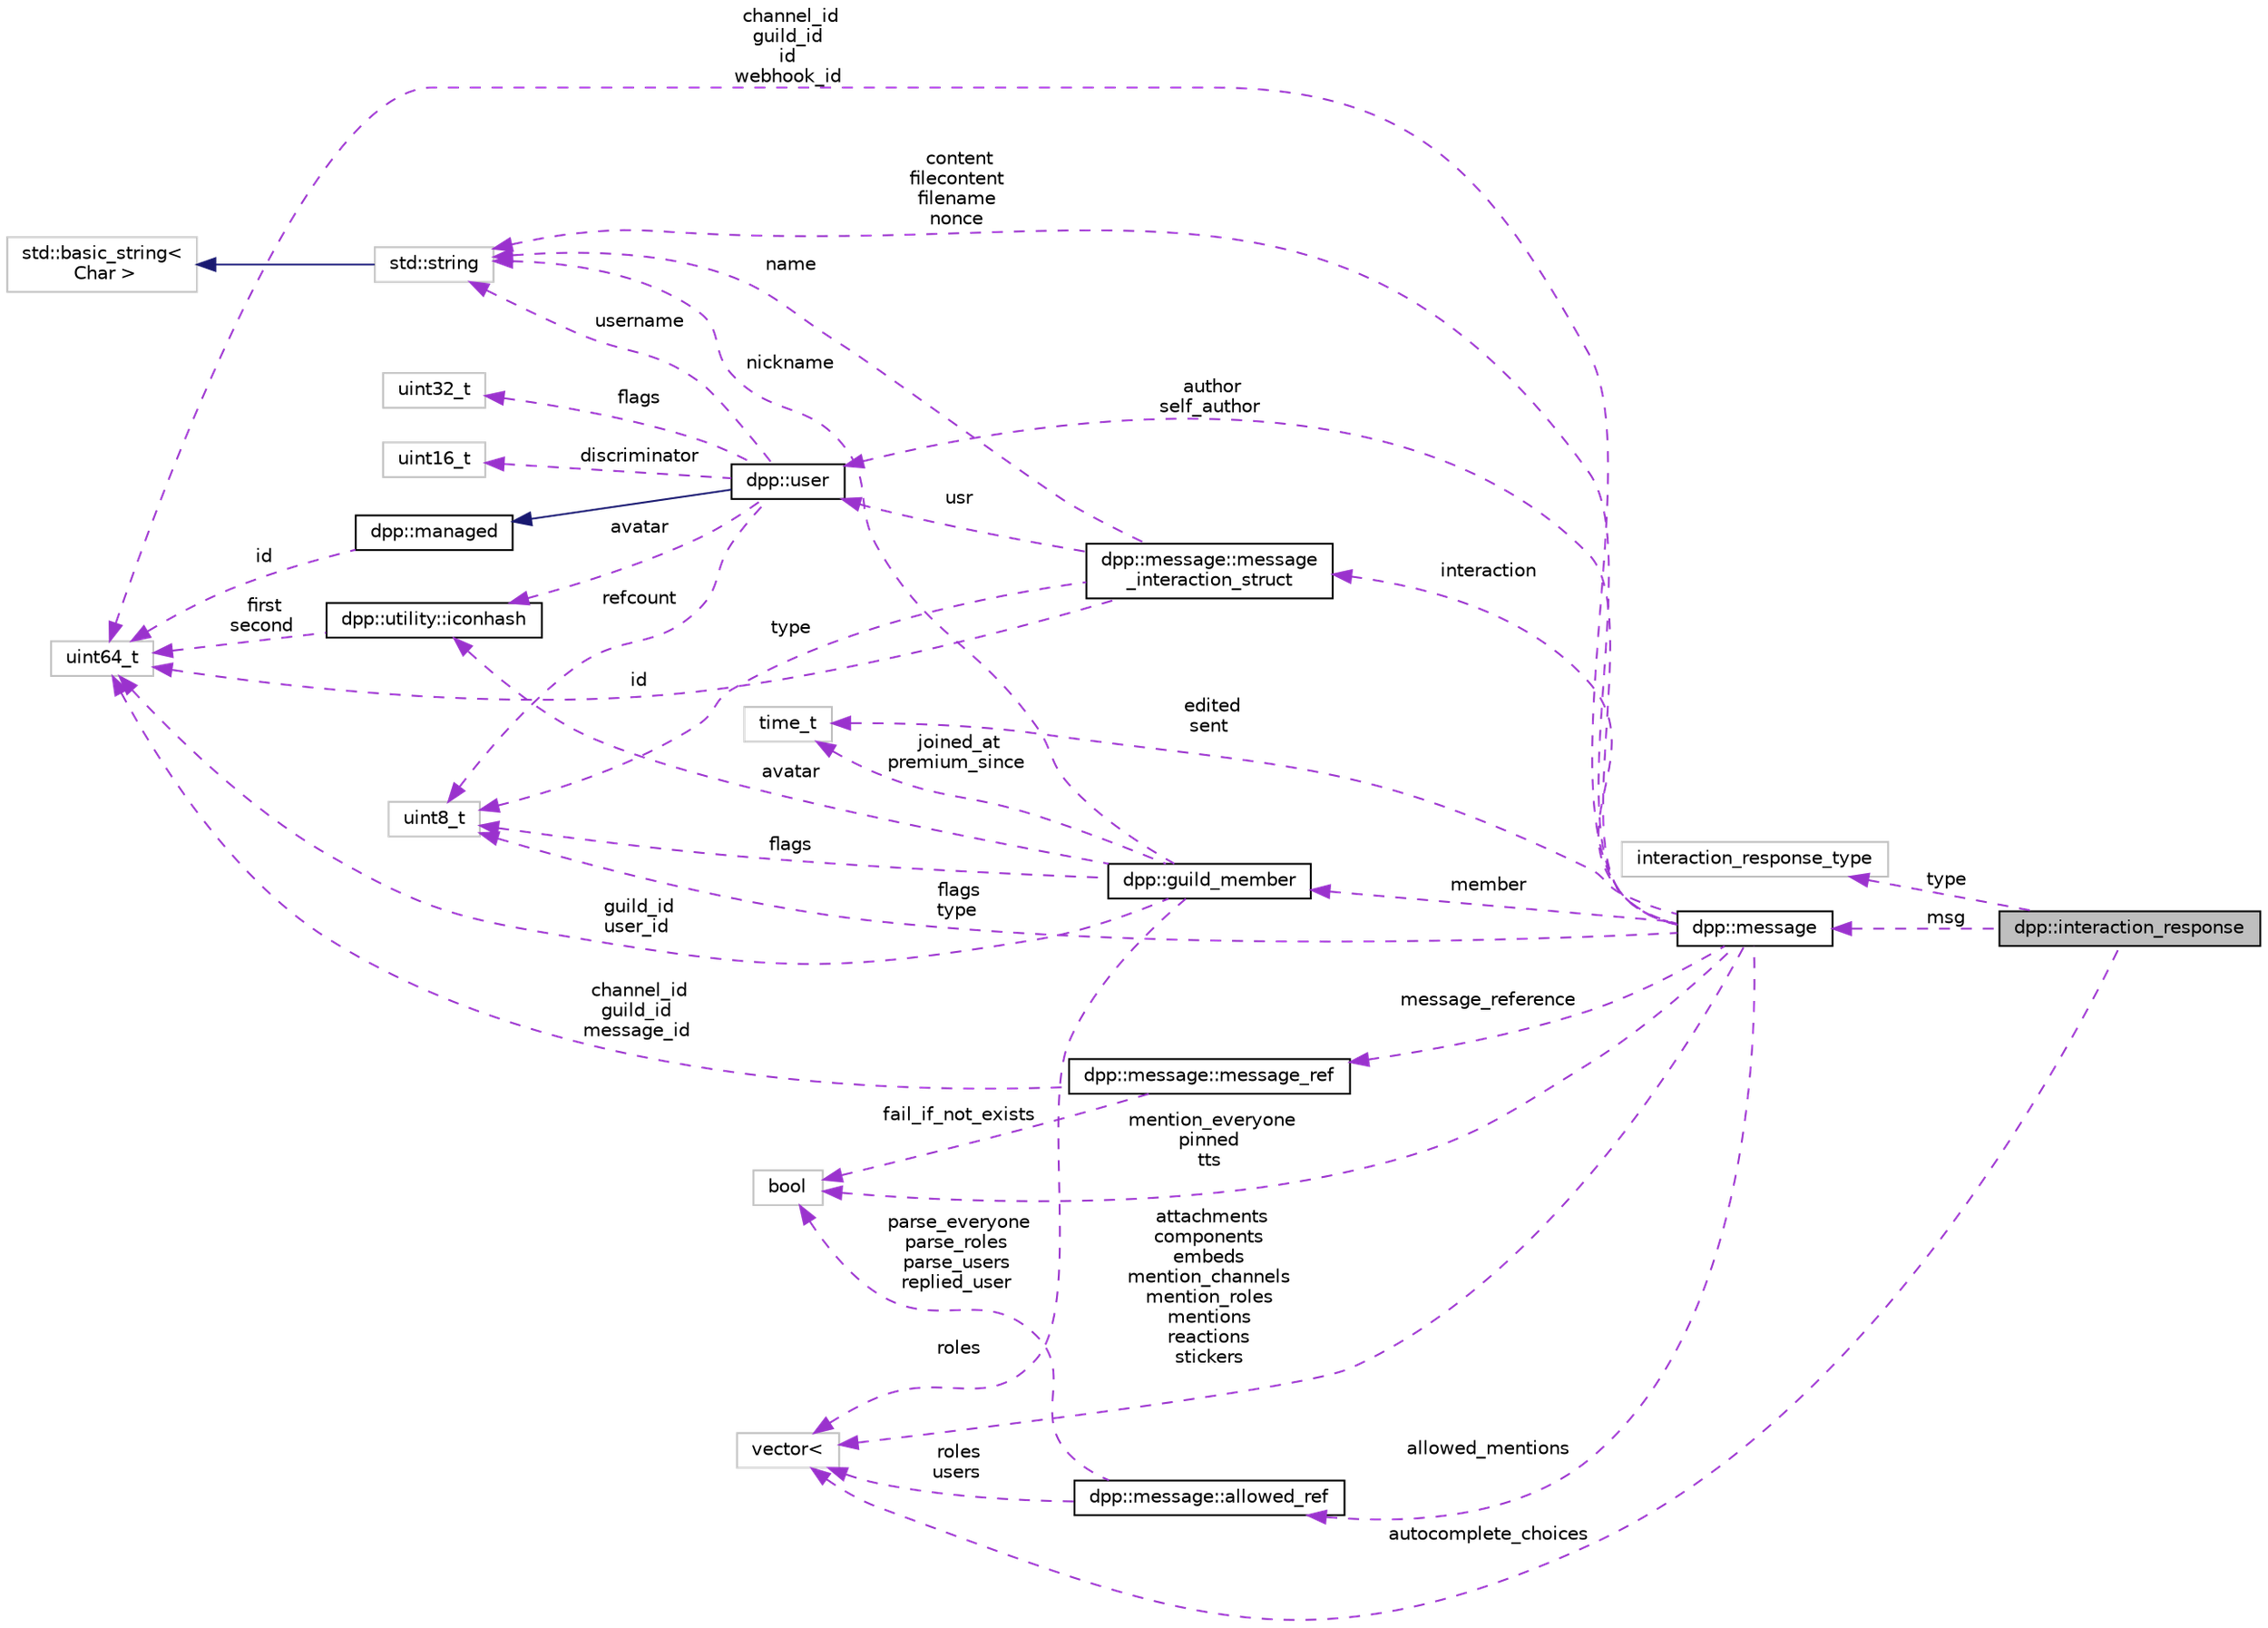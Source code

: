 digraph "dpp::interaction_response"
{
 // INTERACTIVE_SVG=YES
 // LATEX_PDF_SIZE
  bgcolor="transparent";
  edge [fontname="Helvetica",fontsize="10",labelfontname="Helvetica",labelfontsize="10"];
  node [fontname="Helvetica",fontsize="10",shape=record];
  rankdir="LR";
  Node1 [label="dpp::interaction_response",height=0.2,width=0.4,color="black", fillcolor="grey75", style="filled", fontcolor="black",tooltip="A response to an interaction, used to reply to a command and initiate a message, which can be hidden ..."];
  Node2 -> Node1 [dir="back",color="darkorchid3",fontsize="10",style="dashed",label=" type" ,fontname="Helvetica"];
  Node2 [label="interaction_response_type",height=0.2,width=0.4,color="grey75",tooltip=" "];
  Node3 -> Node1 [dir="back",color="darkorchid3",fontsize="10",style="dashed",label=" msg" ,fontname="Helvetica"];
  Node3 [label="dpp::message",height=0.2,width=0.4,color="black",URL="$structdpp_1_1message.html",tooltip="Represents messages sent and received on Discord."];
  Node4 -> Node3 [dir="back",color="darkorchid3",fontsize="10",style="dashed",label=" channel_id\nguild_id\nid\nwebhook_id" ,fontname="Helvetica"];
  Node4 [label="uint64_t",height=0.2,width=0.4,color="grey75",tooltip=" "];
  Node5 -> Node3 [dir="back",color="darkorchid3",fontsize="10",style="dashed",label=" author\nself_author" ,fontname="Helvetica"];
  Node5 [label="dpp::user",height=0.2,width=0.4,color="black",URL="$classdpp_1_1user.html",tooltip="Represents a user on discord. May or may not be a member of a dpp::guild."];
  Node6 -> Node5 [dir="back",color="midnightblue",fontsize="10",style="solid",fontname="Helvetica"];
  Node6 [label="dpp::managed",height=0.2,width=0.4,color="black",URL="$classdpp_1_1managed.html",tooltip="The managed class is the base class for various types that can be stored in a cache that are identifi..."];
  Node4 -> Node6 [dir="back",color="darkorchid3",fontsize="10",style="dashed",label=" id" ,fontname="Helvetica"];
  Node7 -> Node5 [dir="back",color="darkorchid3",fontsize="10",style="dashed",label=" username" ,fontname="Helvetica"];
  Node7 [label="std::string",height=0.2,width=0.4,color="grey75",tooltip=" "];
  Node8 -> Node7 [dir="back",color="midnightblue",fontsize="10",style="solid",fontname="Helvetica"];
  Node8 [label="std::basic_string\<\l Char \>",height=0.2,width=0.4,color="grey75",tooltip=" "];
  Node9 -> Node5 [dir="back",color="darkorchid3",fontsize="10",style="dashed",label=" discriminator" ,fontname="Helvetica"];
  Node9 [label="uint16_t",height=0.2,width=0.4,color="grey75",tooltip=" "];
  Node10 -> Node5 [dir="back",color="darkorchid3",fontsize="10",style="dashed",label=" avatar" ,fontname="Helvetica"];
  Node10 [label="dpp::utility::iconhash",height=0.2,width=0.4,color="black",URL="$structdpp_1_1utility_1_1iconhash.html",tooltip="Store a 128 bit icon hash (profile picture, server icon etc) as a 128 bit binary value made of two ui..."];
  Node4 -> Node10 [dir="back",color="darkorchid3",fontsize="10",style="dashed",label=" first\nsecond" ,fontname="Helvetica"];
  Node11 -> Node5 [dir="back",color="darkorchid3",fontsize="10",style="dashed",label=" flags" ,fontname="Helvetica"];
  Node11 [label="uint32_t",height=0.2,width=0.4,color="grey75",tooltip=" "];
  Node12 -> Node5 [dir="back",color="darkorchid3",fontsize="10",style="dashed",label=" refcount" ,fontname="Helvetica"];
  Node12 [label="uint8_t",height=0.2,width=0.4,color="grey75",tooltip=" "];
  Node13 -> Node3 [dir="back",color="darkorchid3",fontsize="10",style="dashed",label=" member" ,fontname="Helvetica"];
  Node13 [label="dpp::guild_member",height=0.2,width=0.4,color="black",URL="$classdpp_1_1guild__member.html",tooltip="Represents dpp::user membership upon a dpp::guild."];
  Node7 -> Node13 [dir="back",color="darkorchid3",fontsize="10",style="dashed",label=" nickname" ,fontname="Helvetica"];
  Node4 -> Node13 [dir="back",color="darkorchid3",fontsize="10",style="dashed",label=" guild_id\nuser_id" ,fontname="Helvetica"];
  Node14 -> Node13 [dir="back",color="darkorchid3",fontsize="10",style="dashed",label=" roles" ,fontname="Helvetica"];
  Node14 [label="vector\<",height=0.2,width=0.4,color="grey75",tooltip=" "];
  Node15 -> Node13 [dir="back",color="darkorchid3",fontsize="10",style="dashed",label=" joined_at\npremium_since" ,fontname="Helvetica"];
  Node15 [label="time_t",height=0.2,width=0.4,color="grey75",tooltip=" "];
  Node12 -> Node13 [dir="back",color="darkorchid3",fontsize="10",style="dashed",label=" flags" ,fontname="Helvetica"];
  Node10 -> Node13 [dir="back",color="darkorchid3",fontsize="10",style="dashed",label=" avatar" ,fontname="Helvetica"];
  Node7 -> Node3 [dir="back",color="darkorchid3",fontsize="10",style="dashed",label=" content\nfilecontent\nfilename\nnonce" ,fontname="Helvetica"];
  Node14 -> Node3 [dir="back",color="darkorchid3",fontsize="10",style="dashed",label=" attachments\ncomponents\nembeds\nmention_channels\nmention_roles\nmentions\nreactions\nstickers" ,fontname="Helvetica"];
  Node15 -> Node3 [dir="back",color="darkorchid3",fontsize="10",style="dashed",label=" edited\nsent" ,fontname="Helvetica"];
  Node16 -> Node3 [dir="back",color="darkorchid3",fontsize="10",style="dashed",label=" mention_everyone\npinned\ntts" ,fontname="Helvetica"];
  Node16 [label="bool",height=0.2,width=0.4,color="grey75",tooltip=" "];
  Node12 -> Node3 [dir="back",color="darkorchid3",fontsize="10",style="dashed",label=" flags\ntype" ,fontname="Helvetica"];
  Node17 -> Node3 [dir="back",color="darkorchid3",fontsize="10",style="dashed",label=" message_reference" ,fontname="Helvetica"];
  Node17 [label="dpp::message::message_ref",height=0.2,width=0.4,color="black",URL="$structdpp_1_1message_1_1message__ref.html",tooltip=" "];
  Node4 -> Node17 [dir="back",color="darkorchid3",fontsize="10",style="dashed",label=" channel_id\nguild_id\nmessage_id" ,fontname="Helvetica"];
  Node16 -> Node17 [dir="back",color="darkorchid3",fontsize="10",style="dashed",label=" fail_if_not_exists" ,fontname="Helvetica"];
  Node18 -> Node3 [dir="back",color="darkorchid3",fontsize="10",style="dashed",label=" interaction" ,fontname="Helvetica"];
  Node18 [label="dpp::message::message\l_interaction_struct",height=0.2,width=0.4,color="black",URL="$structdpp_1_1message_1_1message__interaction__struct.html",tooltip=" "];
  Node4 -> Node18 [dir="back",color="darkorchid3",fontsize="10",style="dashed",label=" id" ,fontname="Helvetica"];
  Node12 -> Node18 [dir="back",color="darkorchid3",fontsize="10",style="dashed",label=" type" ,fontname="Helvetica"];
  Node7 -> Node18 [dir="back",color="darkorchid3",fontsize="10",style="dashed",label=" name" ,fontname="Helvetica"];
  Node5 -> Node18 [dir="back",color="darkorchid3",fontsize="10",style="dashed",label=" usr" ,fontname="Helvetica"];
  Node19 -> Node3 [dir="back",color="darkorchid3",fontsize="10",style="dashed",label=" allowed_mentions" ,fontname="Helvetica"];
  Node19 [label="dpp::message::allowed_ref",height=0.2,width=0.4,color="black",URL="$structdpp_1_1message_1_1allowed__ref.html",tooltip=" "];
  Node16 -> Node19 [dir="back",color="darkorchid3",fontsize="10",style="dashed",label=" parse_everyone\nparse_roles\nparse_users\nreplied_user" ,fontname="Helvetica"];
  Node14 -> Node19 [dir="back",color="darkorchid3",fontsize="10",style="dashed",label=" roles\nusers" ,fontname="Helvetica"];
  Node14 -> Node1 [dir="back",color="darkorchid3",fontsize="10",style="dashed",label=" autocomplete_choices" ,fontname="Helvetica"];
}
